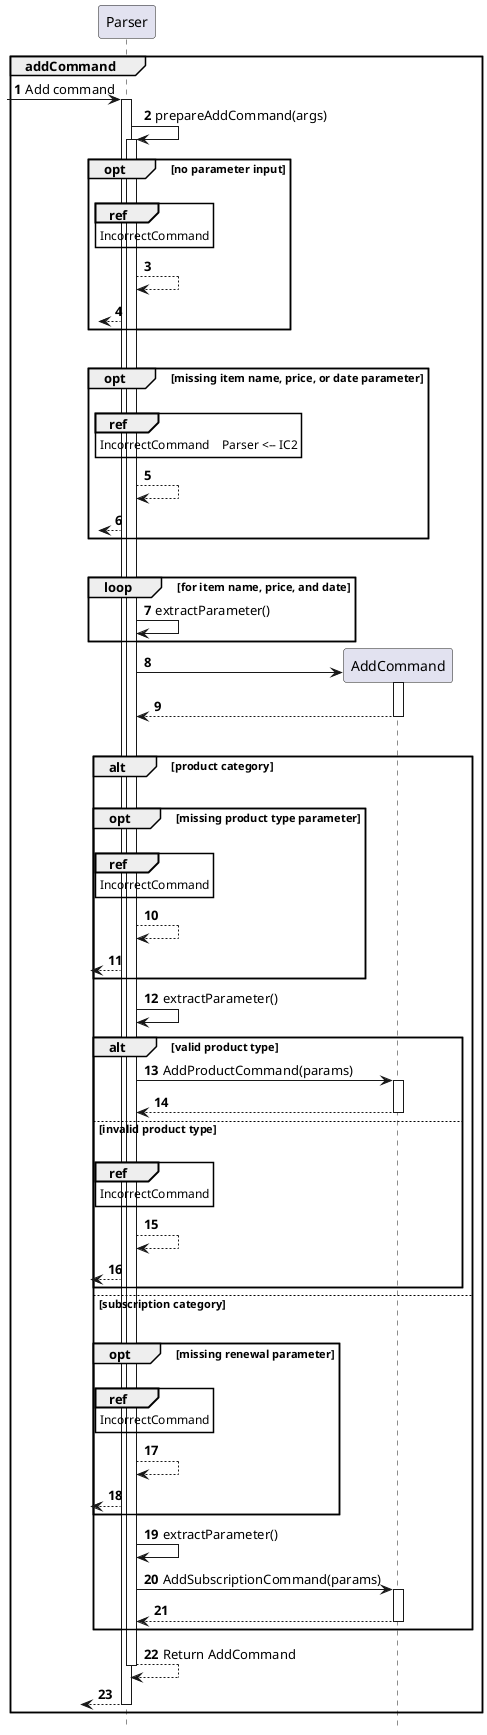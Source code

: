 @startuml
'https://plantuml.com/sequence-diagram

hide footbox
autonumber
group addCommand
?-> Parser: Add command
Activate Parser
Parser -> Parser: prepareAddCommand(args)
Activate Parser

opt no parameter input
    |||
    ref over Parser: IncorrectCommand
    Parser --> Parser
    ?<-- Parser
end

|||
activate Parser
opt missing item name, price, or date parameter
    |||
    ref over Parser: IncorrectCommand    Parser <-- IC2
    Parser --> Parser
    ?<-- Parser
end

|||
loop for item name, price, and date
    Parser -> Parser: extractParameter()
end

Parser -> AddCommand **
Activate AddCommand
Parser <-- AddCommand
Deactivate AddCommand
|||
alt product category
    |||
    opt missing product type parameter
        |||
        ref over Parser: IncorrectCommand
        Parser --> Parser
        ?<-- Parser
    end

    Parser -> Parser: extractParameter()

    alt valid product type
        Parser -> AddCommand: AddProductCommand(params)
        Activate AddCommand
        Parser <-- AddCommand
        Deactivate AddCommand
    else invalid product type
        |||
        ref over Parser: IncorrectCommand
                Parser --> Parser
                ?<-- Parser
    end

else subscription category
    |||
    opt missing renewal parameter
        |||
        ref over Parser: IncorrectCommand
        Parser --> Parser
        ?<-- Parser
    end

    Parser -> Parser: extractParameter()

    Parser -> AddCommand: AddSubscriptionCommand(params)
    Activate AddCommand
    Parser <-- AddCommand
    Deactivate AddCommand
end

Parser --> Parser: Return AddCommand
Deactivate Parser
?<-- Parser
Deactivate Parser
end
@enduml